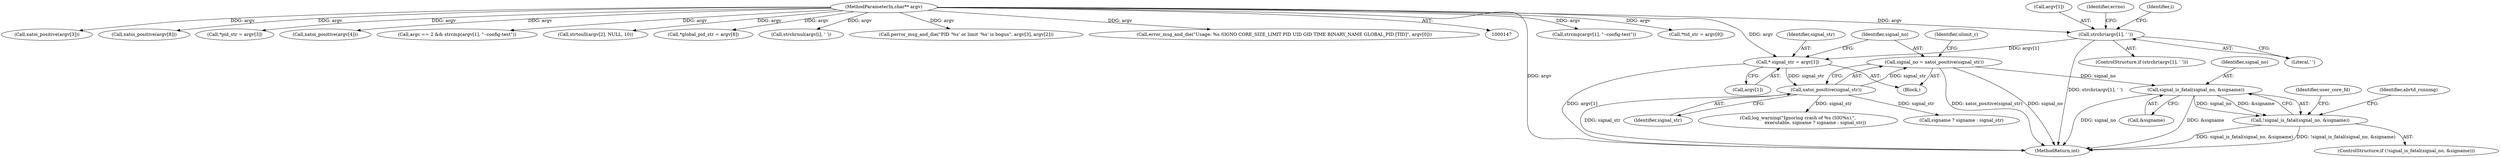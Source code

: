 digraph "0_abrt_3c1b60cfa62d39e5fff5a53a5bc53dae189e740e@API" {
"1000347" [label="(Call,signal_no = xatoi_positive(signal_str))"];
"1000349" [label="(Call,xatoi_positive(signal_str))"];
"1000341" [label="(Call,* signal_str = argv[1])"];
"1000311" [label="(Call,strchr(argv[1], ' '))"];
"1000149" [label="(MethodParameterIn,char** argv)"];
"1000599" [label="(Call,signal_is_fatal(signal_no, &signame))"];
"1000598" [label="(Call,!signal_is_fatal(signal_no, &signame))"];
"1000353" [label="(Identifier,ulimit_c)"];
"1000341" [label="(Call,* signal_str = argv[1])"];
"1000291" [label="(Call,strcmp(argv[1], \"--config-test\"))"];
"1000350" [label="(Identifier,signal_str)"];
"1000684" [label="(Call,log_warning(\"Ignoring crash of %s (SIG%s).\",\n                        executable, signame ? signame : signal_str))"];
"1000149" [label="(MethodParameterIn,char** argv)"];
"1000687" [label="(Call,signame ? signame : signal_str)"];
"1000310" [label="(ControlStructure,if (strchr(argv[1], ' ')))"];
"1000311" [label="(Call,strchr(argv[1], ' '))"];
"1000597" [label="(ControlStructure,if (!signal_is_fatal(signal_no, &signame)))"];
"1000447" [label="(Call,*tid_str = argv[9])"];
"1000598" [label="(Call,!signal_is_fatal(signal_no, &signame))"];
"1000599" [label="(Call,signal_is_fatal(signal_no, &signame))"];
"1000349" [label="(Call,xatoi_positive(signal_str))"];
"1000320" [label="(Identifier,i)"];
"1000387" [label="(Call,xatoi_positive(argv[3]))"];
"1000437" [label="(Call,xatoi_positive(argv[8]))"];
"1000379" [label="(Call,*pid_str = argv[3])"];
"1000394" [label="(Call,xatoi_positive(argv[4]))"];
"1000605" [label="(Identifier,user_core_fd)"];
"1000312" [label="(Call,argv[1])"];
"1000150" [label="(Block,)"];
"1000315" [label="(Literal,' ')"];
"1000287" [label="(Call,argc == 2 && strcmp(argv[1], \"--config-test\"))"];
"1000354" [label="(Call,strtoull(argv[2], NULL, 10))"];
"1000429" [label="(Call,*global_pid_str = argv[8])"];
"1000330" [label="(Call,strchrnul(argv[i], ' '))"];
"1000348" [label="(Identifier,signal_no)"];
"1000343" [label="(Call,argv[1])"];
"1000342" [label="(Identifier,signal_str)"];
"1000405" [label="(Call,perror_msg_and_die(\"PID '%s' or limit '%s' is bogus\", argv[3], argv[2]))"];
"1000610" [label="(Identifier,abrtd_running)"];
"1000338" [label="(Identifier,errno)"];
"1000600" [label="(Identifier,signal_no)"];
"1000305" [label="(Call,error_msg_and_die(\"Usage: %s SIGNO CORE_SIZE_LIMIT PID UID GID TIME BINARY_NAME GLOBAL_PID [TID]\", argv[0]))"];
"1000347" [label="(Call,signal_no = xatoi_positive(signal_str))"];
"1000601" [label="(Call,&signame)"];
"1001445" [label="(MethodReturn,int)"];
"1000347" -> "1000150"  [label="AST: "];
"1000347" -> "1000349"  [label="CFG: "];
"1000348" -> "1000347"  [label="AST: "];
"1000349" -> "1000347"  [label="AST: "];
"1000353" -> "1000347"  [label="CFG: "];
"1000347" -> "1001445"  [label="DDG: xatoi_positive(signal_str)"];
"1000347" -> "1001445"  [label="DDG: signal_no"];
"1000349" -> "1000347"  [label="DDG: signal_str"];
"1000347" -> "1000599"  [label="DDG: signal_no"];
"1000349" -> "1000350"  [label="CFG: "];
"1000350" -> "1000349"  [label="AST: "];
"1000349" -> "1001445"  [label="DDG: signal_str"];
"1000341" -> "1000349"  [label="DDG: signal_str"];
"1000349" -> "1000684"  [label="DDG: signal_str"];
"1000349" -> "1000687"  [label="DDG: signal_str"];
"1000341" -> "1000150"  [label="AST: "];
"1000341" -> "1000343"  [label="CFG: "];
"1000342" -> "1000341"  [label="AST: "];
"1000343" -> "1000341"  [label="AST: "];
"1000348" -> "1000341"  [label="CFG: "];
"1000341" -> "1001445"  [label="DDG: argv[1]"];
"1000311" -> "1000341"  [label="DDG: argv[1]"];
"1000149" -> "1000341"  [label="DDG: argv"];
"1000311" -> "1000310"  [label="AST: "];
"1000311" -> "1000315"  [label="CFG: "];
"1000312" -> "1000311"  [label="AST: "];
"1000315" -> "1000311"  [label="AST: "];
"1000320" -> "1000311"  [label="CFG: "];
"1000338" -> "1000311"  [label="CFG: "];
"1000311" -> "1001445"  [label="DDG: strchr(argv[1], ' ')"];
"1000149" -> "1000311"  [label="DDG: argv"];
"1000149" -> "1000147"  [label="AST: "];
"1000149" -> "1001445"  [label="DDG: argv"];
"1000149" -> "1000287"  [label="DDG: argv"];
"1000149" -> "1000291"  [label="DDG: argv"];
"1000149" -> "1000305"  [label="DDG: argv"];
"1000149" -> "1000330"  [label="DDG: argv"];
"1000149" -> "1000354"  [label="DDG: argv"];
"1000149" -> "1000379"  [label="DDG: argv"];
"1000149" -> "1000387"  [label="DDG: argv"];
"1000149" -> "1000394"  [label="DDG: argv"];
"1000149" -> "1000405"  [label="DDG: argv"];
"1000149" -> "1000429"  [label="DDG: argv"];
"1000149" -> "1000437"  [label="DDG: argv"];
"1000149" -> "1000447"  [label="DDG: argv"];
"1000599" -> "1000598"  [label="AST: "];
"1000599" -> "1000601"  [label="CFG: "];
"1000600" -> "1000599"  [label="AST: "];
"1000601" -> "1000599"  [label="AST: "];
"1000598" -> "1000599"  [label="CFG: "];
"1000599" -> "1001445"  [label="DDG: signal_no"];
"1000599" -> "1001445"  [label="DDG: &signame"];
"1000599" -> "1000598"  [label="DDG: signal_no"];
"1000599" -> "1000598"  [label="DDG: &signame"];
"1000598" -> "1000597"  [label="AST: "];
"1000605" -> "1000598"  [label="CFG: "];
"1000610" -> "1000598"  [label="CFG: "];
"1000598" -> "1001445"  [label="DDG: signal_is_fatal(signal_no, &signame)"];
"1000598" -> "1001445"  [label="DDG: !signal_is_fatal(signal_no, &signame)"];
}
